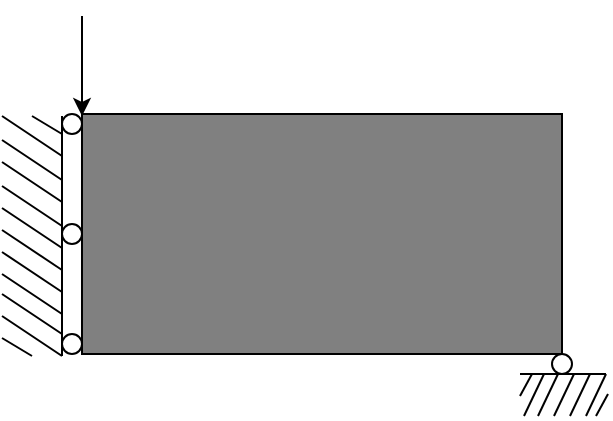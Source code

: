 <mxfile version="26.2.14">
  <diagram name="第 1 页" id="ymwS_IY8MIXRyYueqAV2">
    <mxGraphModel dx="715" dy="402" grid="1" gridSize="10" guides="1" tooltips="1" connect="1" arrows="1" fold="1" page="1" pageScale="1" pageWidth="1169" pageHeight="827" math="0" shadow="0">
      <root>
        <mxCell id="0" />
        <mxCell id="1" parent="0" />
        <mxCell id="_RP0dMVc5jquQAwwALMM-1" value="" style="rounded=0;whiteSpace=wrap;html=1;fillStyle=auto;fillColor=#808080;" parent="1" vertex="1">
          <mxGeometry x="440" y="259" width="240" height="120" as="geometry" />
        </mxCell>
        <mxCell id="_RP0dMVc5jquQAwwALMM-3" value="" style="endArrow=none;html=1;rounded=0;" parent="1" edge="1">
          <mxGeometry width="50" height="50" relative="1" as="geometry">
            <mxPoint x="400" y="260" as="sourcePoint" />
            <mxPoint x="430" y="280" as="targetPoint" />
          </mxGeometry>
        </mxCell>
        <mxCell id="_RP0dMVc5jquQAwwALMM-4" value="" style="endArrow=none;html=1;rounded=0;" parent="1" edge="1">
          <mxGeometry width="50" height="50" relative="1" as="geometry">
            <mxPoint x="400" y="272" as="sourcePoint" />
            <mxPoint x="430" y="292" as="targetPoint" />
          </mxGeometry>
        </mxCell>
        <mxCell id="_RP0dMVc5jquQAwwALMM-5" value="" style="endArrow=none;html=1;rounded=0;" parent="1" edge="1">
          <mxGeometry width="50" height="50" relative="1" as="geometry">
            <mxPoint x="400" y="283" as="sourcePoint" />
            <mxPoint x="430" y="303" as="targetPoint" />
          </mxGeometry>
        </mxCell>
        <mxCell id="_RP0dMVc5jquQAwwALMM-6" value="" style="endArrow=none;html=1;rounded=0;" parent="1" edge="1">
          <mxGeometry width="50" height="50" relative="1" as="geometry">
            <mxPoint x="400" y="295" as="sourcePoint" />
            <mxPoint x="430" y="315" as="targetPoint" />
          </mxGeometry>
        </mxCell>
        <mxCell id="_RP0dMVc5jquQAwwALMM-7" value="" style="endArrow=none;html=1;rounded=0;" parent="1" edge="1">
          <mxGeometry width="50" height="50" relative="1" as="geometry">
            <mxPoint x="400" y="306" as="sourcePoint" />
            <mxPoint x="430" y="326" as="targetPoint" />
          </mxGeometry>
        </mxCell>
        <mxCell id="_RP0dMVc5jquQAwwALMM-8" value="" style="endArrow=none;html=1;rounded=0;" parent="1" edge="1">
          <mxGeometry width="50" height="50" relative="1" as="geometry">
            <mxPoint x="400" y="317" as="sourcePoint" />
            <mxPoint x="430" y="337" as="targetPoint" />
          </mxGeometry>
        </mxCell>
        <mxCell id="_RP0dMVc5jquQAwwALMM-9" value="" style="endArrow=none;html=1;rounded=0;" parent="1" edge="1">
          <mxGeometry width="50" height="50" relative="1" as="geometry">
            <mxPoint x="400" y="328" as="sourcePoint" />
            <mxPoint x="430" y="348" as="targetPoint" />
          </mxGeometry>
        </mxCell>
        <mxCell id="_RP0dMVc5jquQAwwALMM-10" value="" style="endArrow=none;html=1;rounded=0;" parent="1" edge="1">
          <mxGeometry width="50" height="50" relative="1" as="geometry">
            <mxPoint x="400" y="339" as="sourcePoint" />
            <mxPoint x="430" y="359" as="targetPoint" />
          </mxGeometry>
        </mxCell>
        <mxCell id="_RP0dMVc5jquQAwwALMM-11" value="" style="endArrow=none;html=1;rounded=0;" parent="1" edge="1">
          <mxGeometry width="50" height="50" relative="1" as="geometry">
            <mxPoint x="400" y="349" as="sourcePoint" />
            <mxPoint x="430" y="369" as="targetPoint" />
          </mxGeometry>
        </mxCell>
        <mxCell id="_RP0dMVc5jquQAwwALMM-12" value="" style="endArrow=none;html=1;rounded=0;" parent="1" edge="1">
          <mxGeometry width="50" height="50" relative="1" as="geometry">
            <mxPoint x="400" y="360" as="sourcePoint" />
            <mxPoint x="430" y="380" as="targetPoint" />
          </mxGeometry>
        </mxCell>
        <mxCell id="_RP0dMVc5jquQAwwALMM-15" value="" style="endArrow=none;html=1;rounded=0;startSize=6;" parent="1" edge="1">
          <mxGeometry width="50" height="50" relative="1" as="geometry">
            <mxPoint x="415" y="260" as="sourcePoint" />
            <mxPoint x="430" y="269" as="targetPoint" />
          </mxGeometry>
        </mxCell>
        <mxCell id="_RP0dMVc5jquQAwwALMM-16" value="" style="endArrow=none;html=1;rounded=0;startSize=6;" parent="1" edge="1">
          <mxGeometry width="50" height="50" relative="1" as="geometry">
            <mxPoint x="400" y="371" as="sourcePoint" />
            <mxPoint x="415" y="380" as="targetPoint" />
          </mxGeometry>
        </mxCell>
        <mxCell id="_RP0dMVc5jquQAwwALMM-17" value="" style="endArrow=classic;html=1;rounded=0;" parent="1" edge="1">
          <mxGeometry width="50" height="50" relative="1" as="geometry">
            <mxPoint x="440" y="210" as="sourcePoint" />
            <mxPoint x="440" y="260" as="targetPoint" />
          </mxGeometry>
        </mxCell>
        <mxCell id="ljivYINf26XFpLEp_7z6-1" value="" style="endArrow=none;html=1;rounded=0;" parent="1" edge="1">
          <mxGeometry width="50" height="50" relative="1" as="geometry">
            <mxPoint x="430" y="380" as="sourcePoint" />
            <mxPoint x="430" y="260" as="targetPoint" />
          </mxGeometry>
        </mxCell>
        <mxCell id="ljivYINf26XFpLEp_7z6-2" value="" style="ellipse;whiteSpace=wrap;html=1;aspect=fixed;" parent="1" vertex="1">
          <mxGeometry x="430" y="369" width="10" height="10" as="geometry" />
        </mxCell>
        <mxCell id="ljivYINf26XFpLEp_7z6-7" value="" style="ellipse;whiteSpace=wrap;html=1;aspect=fixed;" parent="1" vertex="1">
          <mxGeometry x="430" y="314" width="10" height="10" as="geometry" />
        </mxCell>
        <mxCell id="ljivYINf26XFpLEp_7z6-8" value="" style="ellipse;whiteSpace=wrap;html=1;aspect=fixed;" parent="1" vertex="1">
          <mxGeometry x="430" y="259" width="10" height="10" as="geometry" />
        </mxCell>
        <mxCell id="ljivYINf26XFpLEp_7z6-9" value="" style="ellipse;whiteSpace=wrap;html=1;aspect=fixed;" parent="1" vertex="1">
          <mxGeometry x="675" y="379" width="10" height="10" as="geometry" />
        </mxCell>
        <mxCell id="ljivYINf26XFpLEp_7z6-10" value="" style="endArrow=none;html=1;rounded=0;" parent="1" edge="1">
          <mxGeometry width="50" height="50" relative="1" as="geometry">
            <mxPoint x="671" y="389" as="sourcePoint" />
            <mxPoint x="661" y="410" as="targetPoint" />
          </mxGeometry>
        </mxCell>
        <mxCell id="ljivYINf26XFpLEp_7z6-22" value="" style="endArrow=none;html=1;rounded=0;" parent="1" edge="1">
          <mxGeometry width="50" height="50" relative="1" as="geometry">
            <mxPoint x="702" y="389" as="sourcePoint" />
            <mxPoint x="659" y="389" as="targetPoint" />
          </mxGeometry>
        </mxCell>
        <mxCell id="ljivYINf26XFpLEp_7z6-23" value="" style="endArrow=none;html=1;rounded=0;" parent="1" edge="1">
          <mxGeometry width="50" height="50" relative="1" as="geometry">
            <mxPoint x="678" y="389" as="sourcePoint" />
            <mxPoint x="668" y="410" as="targetPoint" />
          </mxGeometry>
        </mxCell>
        <mxCell id="ljivYINf26XFpLEp_7z6-24" value="" style="endArrow=none;html=1;rounded=0;" parent="1" edge="1">
          <mxGeometry width="50" height="50" relative="1" as="geometry">
            <mxPoint x="686" y="389" as="sourcePoint" />
            <mxPoint x="676" y="410" as="targetPoint" />
          </mxGeometry>
        </mxCell>
        <mxCell id="ljivYINf26XFpLEp_7z6-25" value="" style="endArrow=none;html=1;rounded=0;" parent="1" edge="1">
          <mxGeometry width="50" height="50" relative="1" as="geometry">
            <mxPoint x="694" y="389" as="sourcePoint" />
            <mxPoint x="684" y="410" as="targetPoint" />
          </mxGeometry>
        </mxCell>
        <mxCell id="ljivYINf26XFpLEp_7z6-26" value="" style="endArrow=none;html=1;rounded=0;startSize=6;" parent="1" edge="1">
          <mxGeometry width="50" height="50" relative="1" as="geometry">
            <mxPoint x="665" y="389" as="sourcePoint" />
            <mxPoint x="659" y="400" as="targetPoint" />
          </mxGeometry>
        </mxCell>
        <mxCell id="ljivYINf26XFpLEp_7z6-28" value="" style="endArrow=none;html=1;rounded=0;" parent="1" edge="1">
          <mxGeometry width="50" height="50" relative="1" as="geometry">
            <mxPoint x="702" y="389" as="sourcePoint" />
            <mxPoint x="692" y="410" as="targetPoint" />
          </mxGeometry>
        </mxCell>
        <mxCell id="ljivYINf26XFpLEp_7z6-29" value="" style="endArrow=none;html=1;rounded=0;startSize=6;" parent="1" edge="1">
          <mxGeometry width="50" height="50" relative="1" as="geometry">
            <mxPoint x="703" y="399" as="sourcePoint" />
            <mxPoint x="697" y="410" as="targetPoint" />
          </mxGeometry>
        </mxCell>
      </root>
    </mxGraphModel>
  </diagram>
</mxfile>
